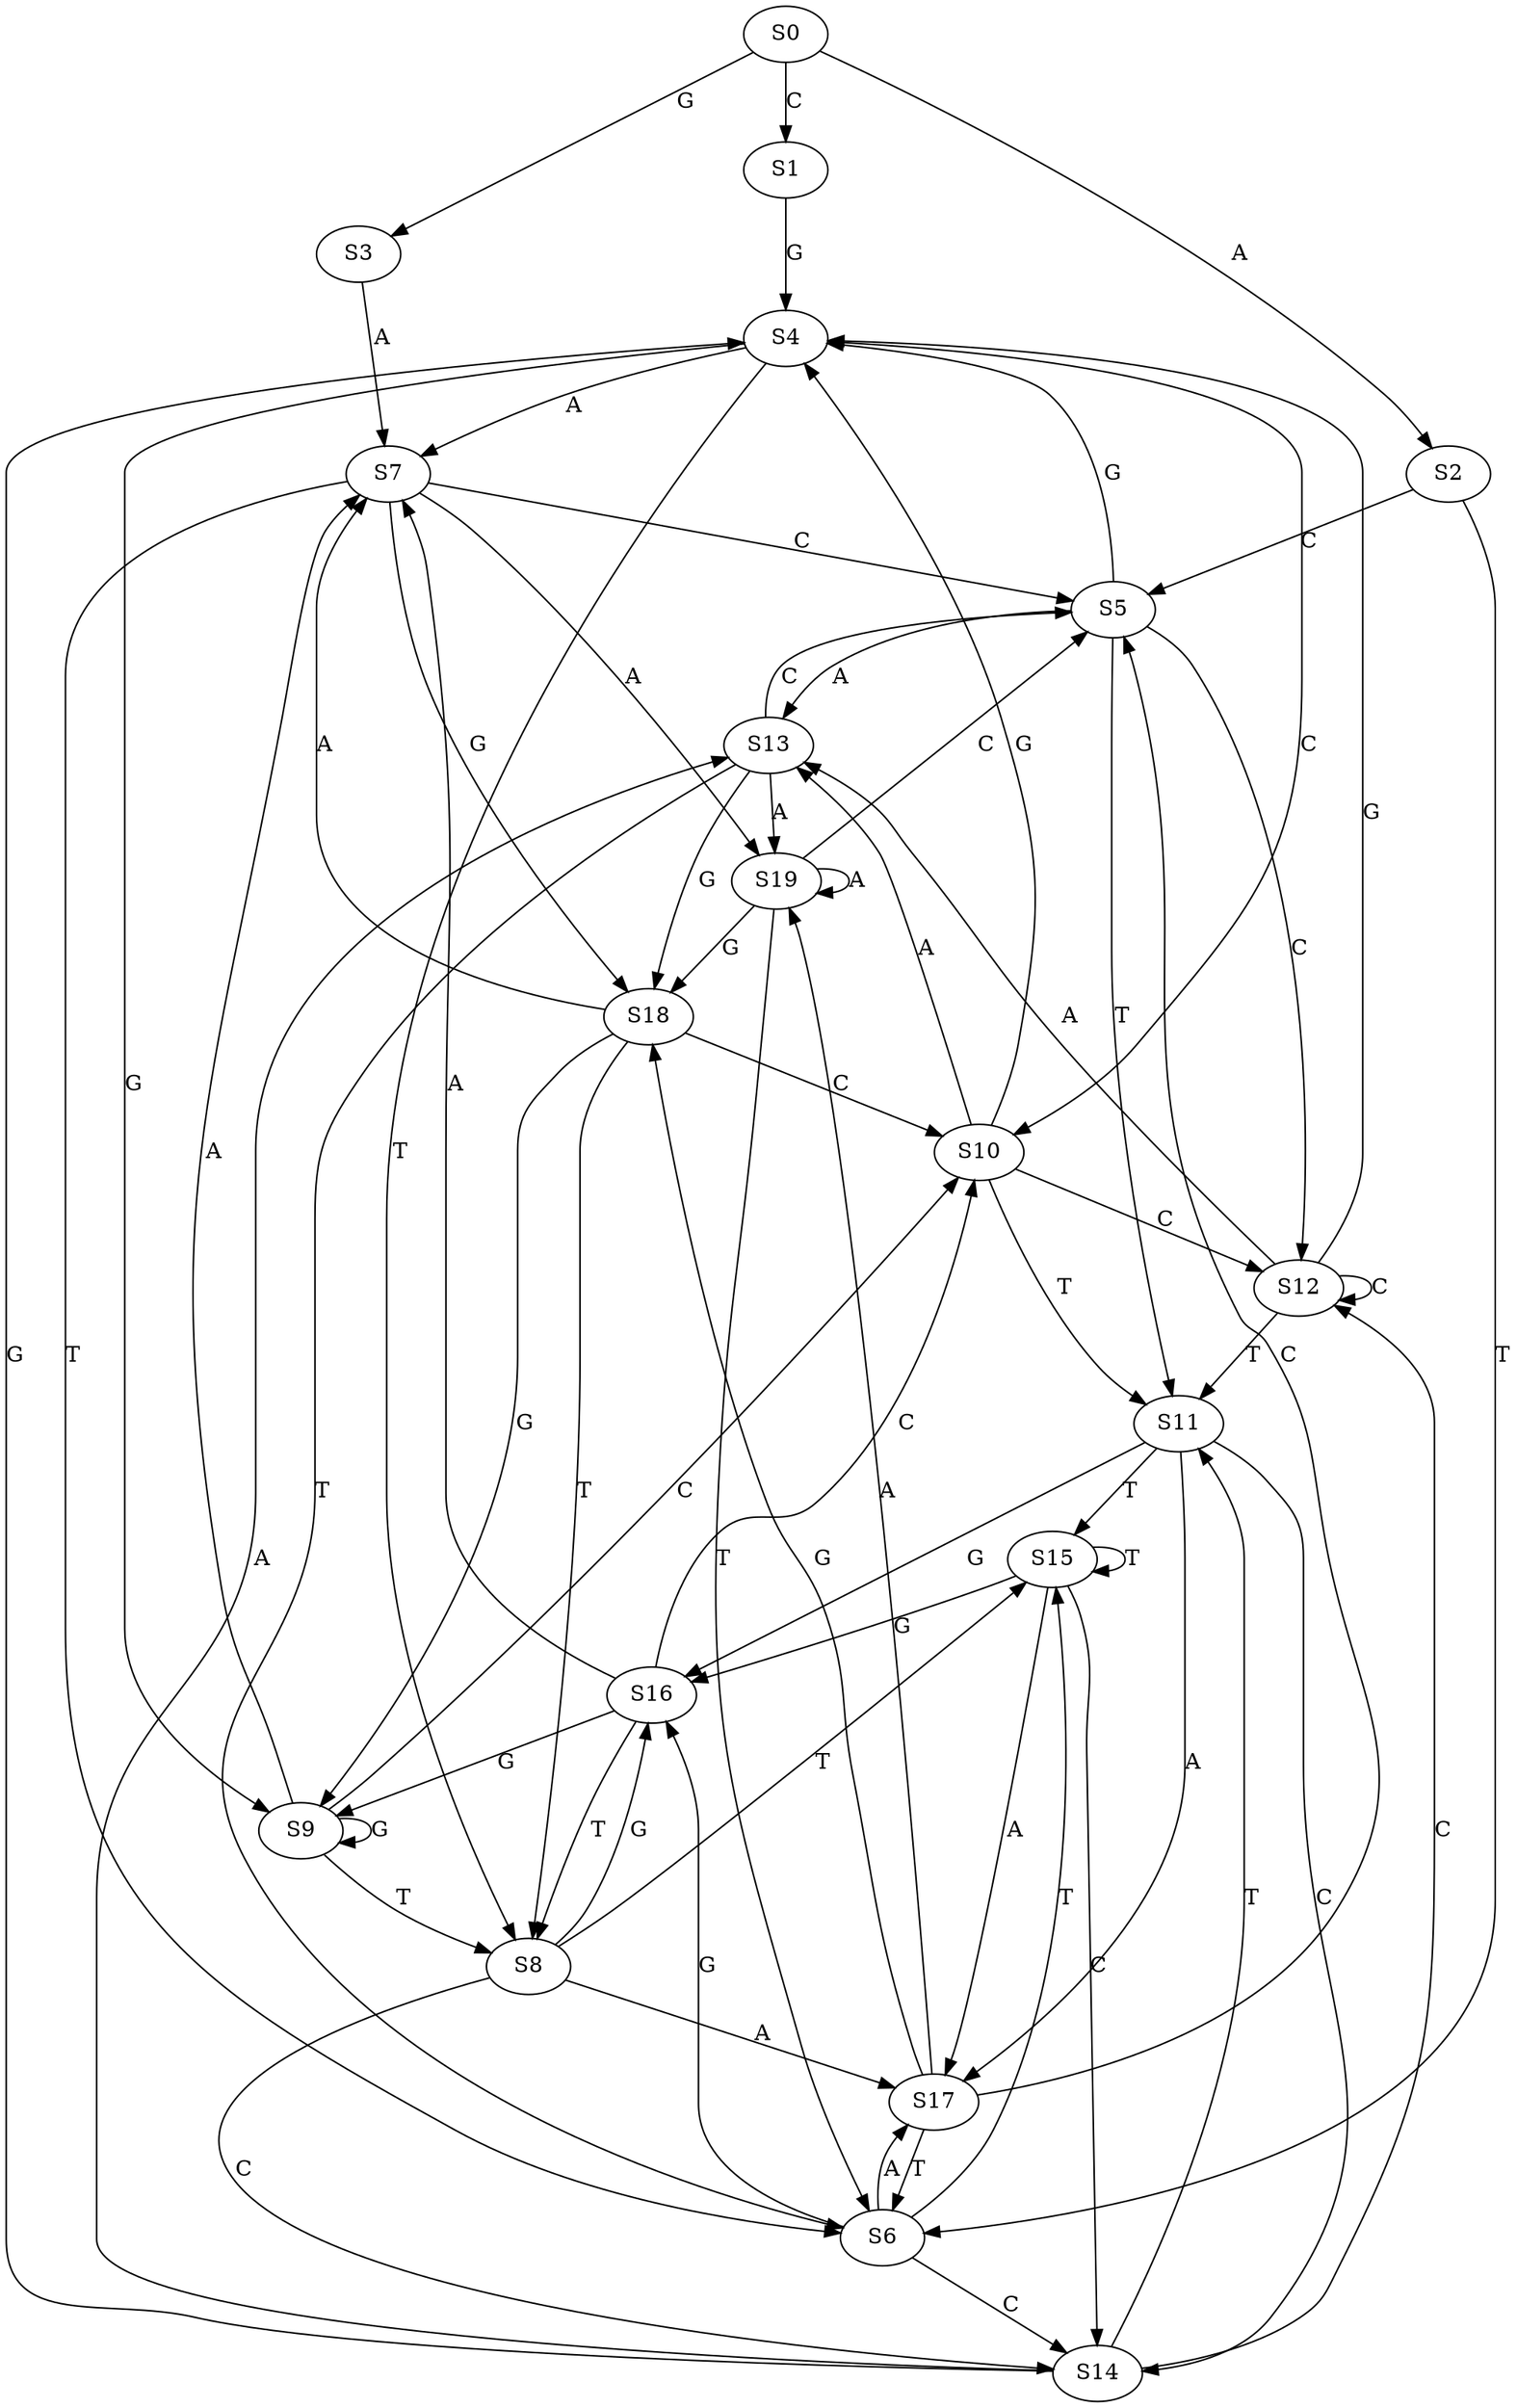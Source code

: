 strict digraph  {
	S0 -> S1 [ label = C ];
	S0 -> S2 [ label = A ];
	S0 -> S3 [ label = G ];
	S1 -> S4 [ label = G ];
	S2 -> S5 [ label = C ];
	S2 -> S6 [ label = T ];
	S3 -> S7 [ label = A ];
	S4 -> S8 [ label = T ];
	S4 -> S7 [ label = A ];
	S4 -> S9 [ label = G ];
	S4 -> S10 [ label = C ];
	S5 -> S4 [ label = G ];
	S5 -> S11 [ label = T ];
	S5 -> S12 [ label = C ];
	S5 -> S13 [ label = A ];
	S6 -> S14 [ label = C ];
	S6 -> S15 [ label = T ];
	S6 -> S16 [ label = G ];
	S6 -> S17 [ label = A ];
	S7 -> S5 [ label = C ];
	S7 -> S18 [ label = G ];
	S7 -> S6 [ label = T ];
	S7 -> S19 [ label = A ];
	S8 -> S16 [ label = G ];
	S8 -> S15 [ label = T ];
	S8 -> S17 [ label = A ];
	S8 -> S14 [ label = C ];
	S9 -> S7 [ label = A ];
	S9 -> S8 [ label = T ];
	S9 -> S9 [ label = G ];
	S9 -> S10 [ label = C ];
	S10 -> S11 [ label = T ];
	S10 -> S4 [ label = G ];
	S10 -> S12 [ label = C ];
	S10 -> S13 [ label = A ];
	S11 -> S15 [ label = T ];
	S11 -> S16 [ label = G ];
	S11 -> S17 [ label = A ];
	S11 -> S14 [ label = C ];
	S12 -> S4 [ label = G ];
	S12 -> S12 [ label = C ];
	S12 -> S11 [ label = T ];
	S12 -> S13 [ label = A ];
	S13 -> S19 [ label = A ];
	S13 -> S5 [ label = C ];
	S13 -> S18 [ label = G ];
	S13 -> S6 [ label = T ];
	S14 -> S11 [ label = T ];
	S14 -> S13 [ label = A ];
	S14 -> S4 [ label = G ];
	S14 -> S12 [ label = C ];
	S15 -> S17 [ label = A ];
	S15 -> S15 [ label = T ];
	S15 -> S14 [ label = C ];
	S15 -> S16 [ label = G ];
	S16 -> S7 [ label = A ];
	S16 -> S8 [ label = T ];
	S16 -> S9 [ label = G ];
	S16 -> S10 [ label = C ];
	S17 -> S5 [ label = C ];
	S17 -> S19 [ label = A ];
	S17 -> S6 [ label = T ];
	S17 -> S18 [ label = G ];
	S18 -> S10 [ label = C ];
	S18 -> S9 [ label = G ];
	S18 -> S7 [ label = A ];
	S18 -> S8 [ label = T ];
	S19 -> S5 [ label = C ];
	S19 -> S18 [ label = G ];
	S19 -> S19 [ label = A ];
	S19 -> S6 [ label = T ];
}
